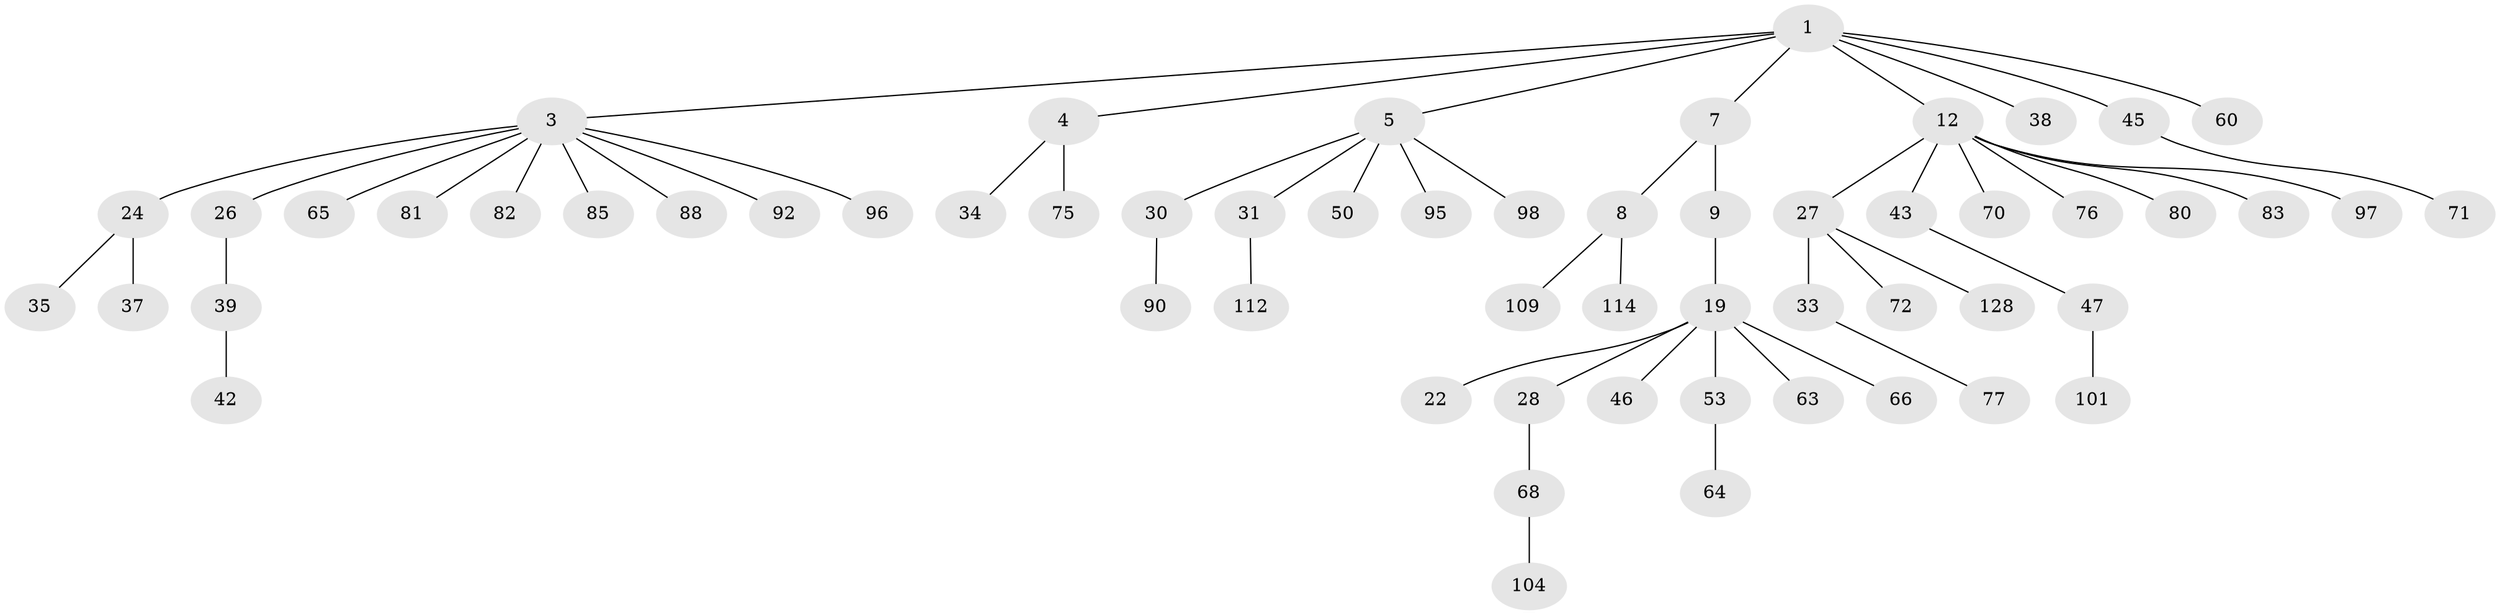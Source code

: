 // original degree distribution, {4: 0.0472972972972973, 6: 0.013513513513513514, 5: 0.0472972972972973, 3: 0.14189189189189189, 2: 0.2635135135135135, 7: 0.006756756756756757, 1: 0.4797297297297297}
// Generated by graph-tools (version 1.1) at 2025/19/03/04/25 18:19:26]
// undirected, 59 vertices, 58 edges
graph export_dot {
graph [start="1"]
  node [color=gray90,style=filled];
  1 [super="+2"];
  3 [super="+86+40+6+14"];
  4 [super="+23+17+54"];
  5 [super="+16+21+59"];
  7;
  8;
  9 [super="+136+62+10"];
  12 [super="+13+55+41+103"];
  19 [super="+20+89"];
  22;
  24;
  26 [super="+119"];
  27 [super="+32+51+29"];
  28;
  30 [super="+100+146"];
  31 [super="+49"];
  33;
  34 [super="+126+78"];
  35 [super="+121"];
  37;
  38;
  39;
  42 [super="+44"];
  43 [super="+69"];
  45 [super="+108+61"];
  46;
  47;
  50;
  53 [super="+58"];
  60;
  63;
  64 [super="+137"];
  65;
  66 [super="+102"];
  68 [super="+107"];
  70;
  71;
  72;
  75;
  76 [super="+124"];
  77 [super="+79"];
  80;
  81;
  82 [super="+87"];
  83 [super="+94"];
  85 [super="+123+138"];
  88;
  90;
  92;
  95 [super="+127"];
  96;
  97 [super="+110+105"];
  98 [super="+117+139"];
  101;
  104 [super="+129+144"];
  109;
  112;
  114 [super="+130"];
  128;
  1 -- 3;
  1 -- 7;
  1 -- 45;
  1 -- 4;
  1 -- 5;
  1 -- 38;
  1 -- 12;
  1 -- 60;
  3 -- 85;
  3 -- 65;
  3 -- 81;
  3 -- 82;
  3 -- 88;
  3 -- 26;
  3 -- 92;
  3 -- 24;
  3 -- 96;
  4 -- 34;
  4 -- 75;
  5 -- 31;
  5 -- 98;
  5 -- 50;
  5 -- 30;
  5 -- 95;
  7 -- 8;
  7 -- 9;
  8 -- 109;
  8 -- 114;
  9 -- 19;
  12 -- 43;
  12 -- 97;
  12 -- 27;
  12 -- 80;
  12 -- 76;
  12 -- 83;
  12 -- 70;
  19 -- 46;
  19 -- 66;
  19 -- 53;
  19 -- 22;
  19 -- 28;
  19 -- 63;
  24 -- 35;
  24 -- 37;
  26 -- 39;
  27 -- 33;
  27 -- 128;
  27 -- 72;
  28 -- 68;
  30 -- 90;
  31 -- 112;
  33 -- 77;
  39 -- 42;
  43 -- 47;
  45 -- 71;
  47 -- 101;
  53 -- 64;
  68 -- 104;
}
